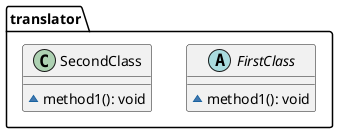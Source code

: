 @startuml
package translator{
abstract class translator.FirstClass{
{method} ~method1(): void
}
class translator.SecondClass{
{method} ~method1(): void
}
}
@enduml